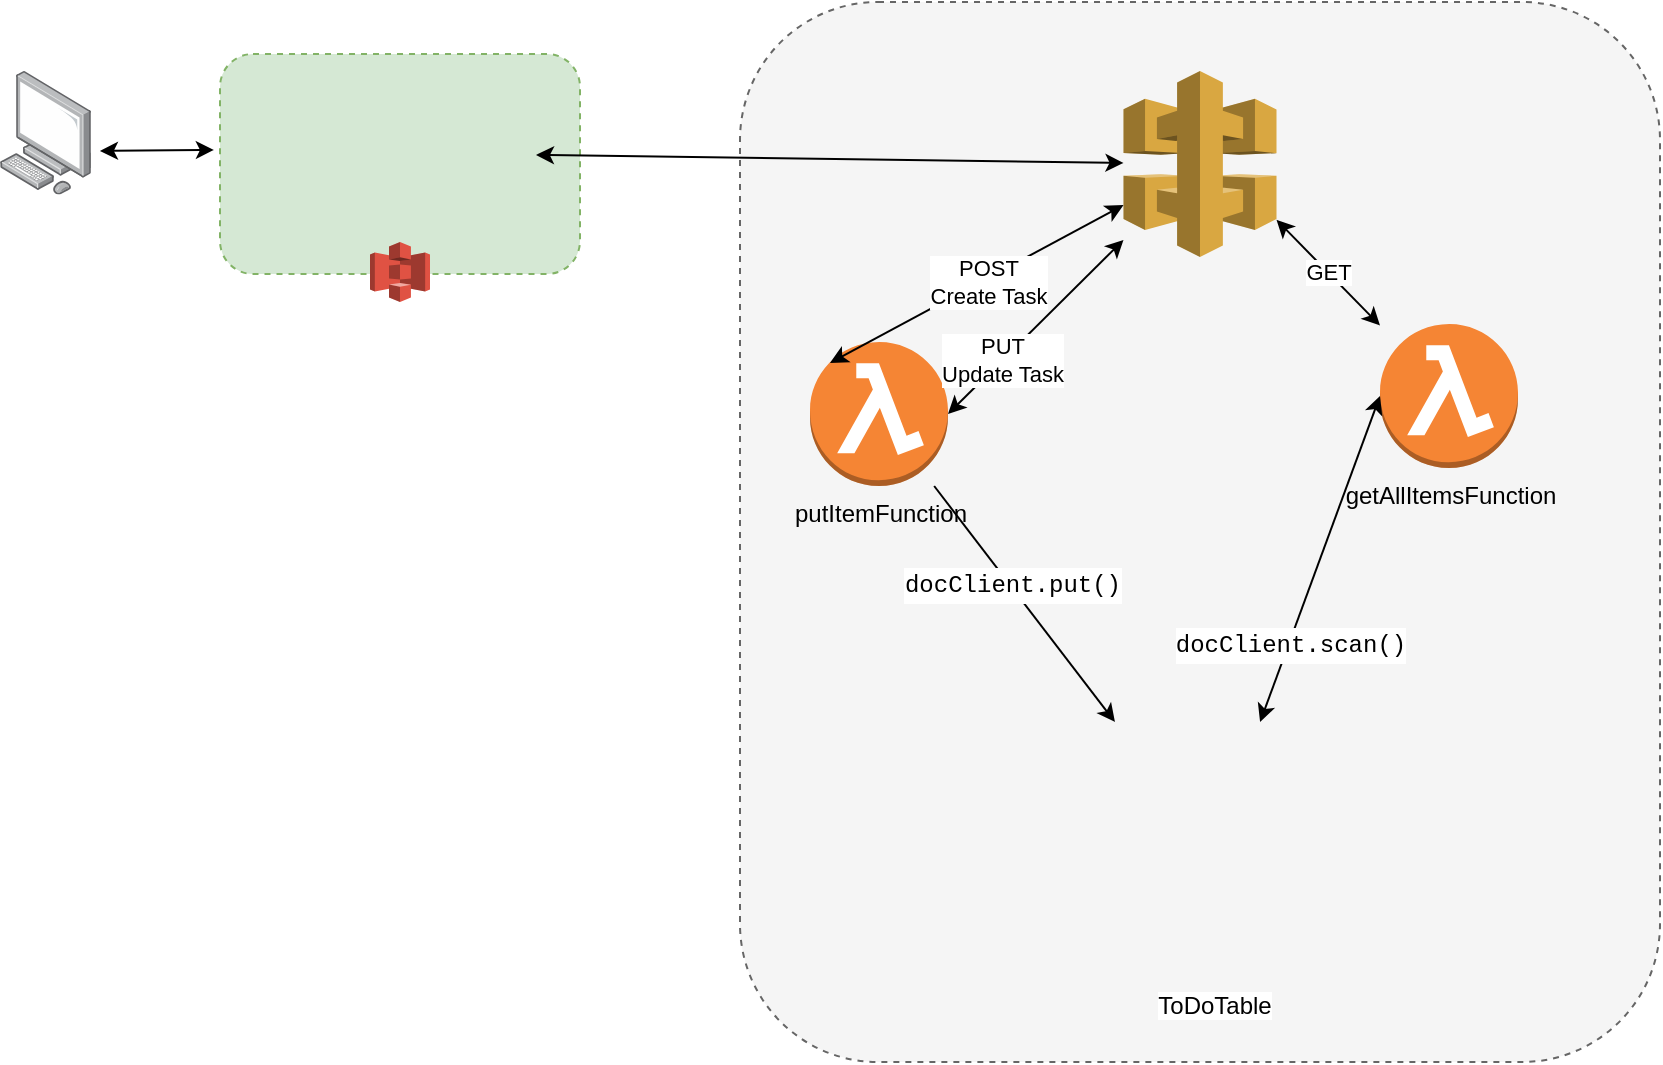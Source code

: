 <mxfile version="13.7.9" type="device"><diagram id="ra1T15htOchPgkRS2tzs" name="Page-1"><mxGraphModel dx="946" dy="574" grid="1" gridSize="10" guides="1" tooltips="1" connect="1" arrows="1" fold="1" page="1" pageScale="1" pageWidth="850" pageHeight="1100" math="0" shadow="0"><root><mxCell id="0"/><mxCell id="1" parent="0"/><mxCell id="pByc4QOHmAMePwgwpkA9-6" value="" style="rounded=1;whiteSpace=wrap;html=1;glass=0;dashed=1;fillColor=#f5f5f5;strokeColor=#666666;fontColor=#333333;" vertex="1" parent="1"><mxGeometry x="390" y="20" width="460" height="530" as="geometry"/></mxCell><mxCell id="pByc4QOHmAMePwgwpkA9-4" value="" style="rounded=1;whiteSpace=wrap;html=1;glass=0;dashed=1;fillColor=#d5e8d4;strokeColor=#82b366;" vertex="1" parent="1"><mxGeometry x="130" y="46" width="180" height="110" as="geometry"/></mxCell><mxCell id="pByc4QOHmAMePwgwpkA9-1" value="" style="points=[];aspect=fixed;html=1;align=center;shadow=0;dashed=0;image;image=img/lib/allied_telesis/computer_and_terminals/Personal_Computer.svg;" vertex="1" parent="1"><mxGeometry x="20" y="54.5" width="45.6" height="61.8" as="geometry"/></mxCell><mxCell id="pByc4QOHmAMePwgwpkA9-2" value="" style="shape=image;html=1;verticalAlign=top;verticalLabelPosition=bottom;labelBackgroundColor=#ffffff;imageAspect=0;aspect=fixed;image=https://cdn2.iconfinder.com/data/icons/designer-skills/128/react-128.png" vertex="1" parent="1"><mxGeometry x="220" y="62" width="68" height="68" as="geometry"/></mxCell><mxCell id="pByc4QOHmAMePwgwpkA9-3" value="" style="outlineConnect=0;dashed=0;verticalLabelPosition=bottom;verticalAlign=top;align=center;html=1;shape=mxgraph.aws3.s3;fillColor=#E05243;gradientColor=none;" vertex="1" parent="1"><mxGeometry x="205" y="140" width="30" height="30" as="geometry"/></mxCell><mxCell id="pByc4QOHmAMePwgwpkA9-7" value="" style="outlineConnect=0;dashed=0;verticalLabelPosition=bottom;verticalAlign=top;align=center;html=1;shape=mxgraph.aws3.api_gateway;fillColor=#D9A741;gradientColor=none;glass=0;" vertex="1" parent="1"><mxGeometry x="581.75" y="54.5" width="76.5" height="93" as="geometry"/></mxCell><mxCell id="pByc4QOHmAMePwgwpkA9-8" value="ToDoTable" style="shape=image;html=1;verticalAlign=top;verticalLabelPosition=bottom;labelBackgroundColor=#ffffff;imageAspect=0;aspect=fixed;image=https://cdn2.iconfinder.com/data/icons/amazon-aws-stencils/100/Database_copy_DynamoDB-128.png;glass=0;dashed=1;fillColor=none;" vertex="1" parent="1"><mxGeometry x="562.5" y="380" width="128" height="128" as="geometry"/></mxCell><mxCell id="pByc4QOHmAMePwgwpkA9-9" value="putItemFunction" style="outlineConnect=0;dashed=0;verticalLabelPosition=bottom;verticalAlign=top;align=center;html=1;shape=mxgraph.aws3.lambda_function;fillColor=#F58534;gradientColor=none;glass=0;" vertex="1" parent="1"><mxGeometry x="425" y="190" width="69" height="72" as="geometry"/></mxCell><mxCell id="pByc4QOHmAMePwgwpkA9-10" value="getAllItemsFunction" style="outlineConnect=0;dashed=0;verticalLabelPosition=bottom;verticalAlign=top;align=center;html=1;shape=mxgraph.aws3.lambda_function;fillColor=#F58534;gradientColor=none;glass=0;" vertex="1" parent="1"><mxGeometry x="710" y="181" width="69" height="72" as="geometry"/></mxCell><mxCell id="pByc4QOHmAMePwgwpkA9-11" value="" style="shape=image;html=1;verticalAlign=top;verticalLabelPosition=bottom;labelBackgroundColor=#ffffff;imageAspect=0;aspect=fixed;image=https://cdn4.iconfinder.com/data/icons/stop-virus-outline-iconset/128/ic_clipboard-128.png;glass=0;dashed=1;fillColor=none;" vertex="1" parent="1"><mxGeometry x="130" y="56" width="78" height="78" as="geometry"/></mxCell><mxCell id="pByc4QOHmAMePwgwpkA9-13" value="" style="endArrow=classic;startArrow=classic;html=1;exitX=1.096;exitY=0.647;exitDx=0;exitDy=0;exitPerimeter=0;entryX=-0.017;entryY=0.436;entryDx=0;entryDy=0;entryPerimeter=0;" edge="1" parent="1" source="pByc4QOHmAMePwgwpkA9-1" target="pByc4QOHmAMePwgwpkA9-4"><mxGeometry width="50" height="50" relative="1" as="geometry"><mxPoint x="80" y="90" as="sourcePoint"/><mxPoint x="130" y="40" as="targetPoint"/></mxGeometry></mxCell><mxCell id="pByc4QOHmAMePwgwpkA9-15" value="" style="endArrow=classic;startArrow=classic;html=1;" edge="1" parent="1" source="pByc4QOHmAMePwgwpkA9-2" target="pByc4QOHmAMePwgwpkA9-7"><mxGeometry width="50" height="50" relative="1" as="geometry"><mxPoint x="400" y="350" as="sourcePoint"/><mxPoint x="450" y="300" as="targetPoint"/></mxGeometry></mxCell><mxCell id="pByc4QOHmAMePwgwpkA9-17" value="" style="endArrow=classic;html=1;entryX=0.145;entryY=0.145;entryDx=0;entryDy=0;entryPerimeter=0;startArrow=classic;startFill=1;" edge="1" parent="1" source="pByc4QOHmAMePwgwpkA9-7" target="pByc4QOHmAMePwgwpkA9-9"><mxGeometry width="50" height="50" relative="1" as="geometry"><mxPoint x="590" y="150" as="sourcePoint"/><mxPoint x="540" y="200" as="targetPoint"/></mxGeometry></mxCell><mxCell id="pByc4QOHmAMePwgwpkA9-18" value="POST&lt;br&gt;Create Task" style="edgeLabel;html=1;align=center;verticalAlign=middle;resizable=0;points=[];" vertex="1" connectable="0" parent="pByc4QOHmAMePwgwpkA9-17"><mxGeometry x="-0.062" y="1" relative="1" as="geometry"><mxPoint as="offset"/></mxGeometry></mxCell><mxCell id="pByc4QOHmAMePwgwpkA9-19" value="" style="endArrow=classic;html=1;entryX=1;entryY=0.5;entryDx=0;entryDy=0;entryPerimeter=0;startArrow=classic;startFill=1;" edge="1" parent="1" source="pByc4QOHmAMePwgwpkA9-7" target="pByc4QOHmAMePwgwpkA9-9"><mxGeometry width="50" height="50" relative="1" as="geometry"><mxPoint x="580" y="140" as="sourcePoint"/><mxPoint x="530" y="190" as="targetPoint"/></mxGeometry></mxCell><mxCell id="pByc4QOHmAMePwgwpkA9-20" value="PUT&lt;br&gt;Update Task" style="edgeLabel;html=1;align=center;verticalAlign=middle;resizable=0;points=[];" vertex="1" connectable="0" parent="pByc4QOHmAMePwgwpkA9-19"><mxGeometry x="0.389" y="-1" relative="1" as="geometry"><mxPoint x="1" as="offset"/></mxGeometry></mxCell><mxCell id="pByc4QOHmAMePwgwpkA9-21" value="GET" style="endArrow=classic;startArrow=classic;html=1;exitX=1;exitY=0.8;exitDx=0;exitDy=0;exitPerimeter=0;" edge="1" parent="1" source="pByc4QOHmAMePwgwpkA9-7" target="pByc4QOHmAMePwgwpkA9-10"><mxGeometry width="50" height="50" relative="1" as="geometry"><mxPoint x="640" y="200" as="sourcePoint"/><mxPoint x="690" y="150" as="targetPoint"/></mxGeometry></mxCell><mxCell id="pByc4QOHmAMePwgwpkA9-23" value="" style="endArrow=classic;html=1;" edge="1" parent="1" source="pByc4QOHmAMePwgwpkA9-9" target="pByc4QOHmAMePwgwpkA9-8"><mxGeometry width="50" height="50" relative="1" as="geometry"><mxPoint x="490" y="370" as="sourcePoint"/><mxPoint x="540" y="320" as="targetPoint"/></mxGeometry></mxCell><mxCell id="pByc4QOHmAMePwgwpkA9-24" value="&lt;div style=&quot;font-family: &amp;#34;menlo&amp;#34; , &amp;#34;monaco&amp;#34; , &amp;#34;courier new&amp;#34; , monospace ; font-size: 12px ; line-height: 18px&quot;&gt;docClient.put()&lt;/div&gt;" style="edgeLabel;html=1;align=center;verticalAlign=middle;resizable=0;points=[];labelBackgroundColor=#FFFFFF;" vertex="1" connectable="0" parent="pByc4QOHmAMePwgwpkA9-23"><mxGeometry x="-0.169" y="1" relative="1" as="geometry"><mxPoint as="offset"/></mxGeometry></mxCell><mxCell id="pByc4QOHmAMePwgwpkA9-25" value="" style="endArrow=classic;startArrow=classic;html=1;fontColor=#000000;entryX=0;entryY=0.5;entryDx=0;entryDy=0;entryPerimeter=0;" edge="1" parent="1" source="pByc4QOHmAMePwgwpkA9-8" target="pByc4QOHmAMePwgwpkA9-10"><mxGeometry width="50" height="50" relative="1" as="geometry"><mxPoint x="690" y="390" as="sourcePoint"/><mxPoint x="740" y="340" as="targetPoint"/></mxGeometry></mxCell><mxCell id="pByc4QOHmAMePwgwpkA9-26" value="&lt;div style=&quot;font-family: &amp;#34;menlo&amp;#34; , &amp;#34;monaco&amp;#34; , &amp;#34;courier new&amp;#34; , monospace ; font-size: 12px ; line-height: 18px&quot;&gt;&lt;span style=&quot;background-color: rgb(255 , 255 , 255)&quot;&gt;docClient.scan()&lt;/span&gt;&lt;/div&gt;" style="edgeLabel;html=1;align=center;verticalAlign=middle;resizable=0;points=[];fontColor=#000000;" vertex="1" connectable="0" parent="pByc4QOHmAMePwgwpkA9-25"><mxGeometry x="-0.517" relative="1" as="geometry"><mxPoint as="offset"/></mxGeometry></mxCell><mxCell id="pByc4QOHmAMePwgwpkA9-27" value="" style="shape=image;html=1;verticalAlign=top;verticalLabelPosition=bottom;labelBackgroundColor=#ffffff;imageAspect=0;aspect=fixed;image=https://cdn2.iconfinder.com/data/icons/nodejs-1/128/nodejs-128.png;glass=0;dashed=1;fillColor=none;fontColor=#000000;" vertex="1" parent="1"><mxGeometry x="464" y="202" width="30" height="30" as="geometry"/></mxCell><mxCell id="pByc4QOHmAMePwgwpkA9-28" value="" style="shape=image;html=1;verticalAlign=top;verticalLabelPosition=bottom;labelBackgroundColor=#ffffff;imageAspect=0;aspect=fixed;image=https://cdn2.iconfinder.com/data/icons/nodejs-1/128/nodejs-128.png;glass=0;dashed=1;fillColor=none;fontColor=#000000;" vertex="1" parent="1"><mxGeometry x="749" y="190" width="30" height="30" as="geometry"/></mxCell><mxCell id="pByc4QOHmAMePwgwpkA9-29" style="edgeStyle=none;rounded=0;orthogonalLoop=1;jettySize=auto;html=1;exitX=0;exitY=0;exitDx=0;exitDy=0;startArrow=classic;startFill=1;fontColor=#000000;" edge="1" parent="1" source="pByc4QOHmAMePwgwpkA9-27" target="pByc4QOHmAMePwgwpkA9-27"><mxGeometry relative="1" as="geometry"/></mxCell><mxCell id="pByc4QOHmAMePwgwpkA9-30" style="edgeStyle=none;rounded=0;orthogonalLoop=1;jettySize=auto;html=1;exitX=1;exitY=1;exitDx=0;exitDy=0;startArrow=classic;startFill=1;fontColor=#000000;" edge="1" parent="1" source="pByc4QOHmAMePwgwpkA9-28" target="pByc4QOHmAMePwgwpkA9-28"><mxGeometry relative="1" as="geometry"/></mxCell></root></mxGraphModel></diagram></mxfile>